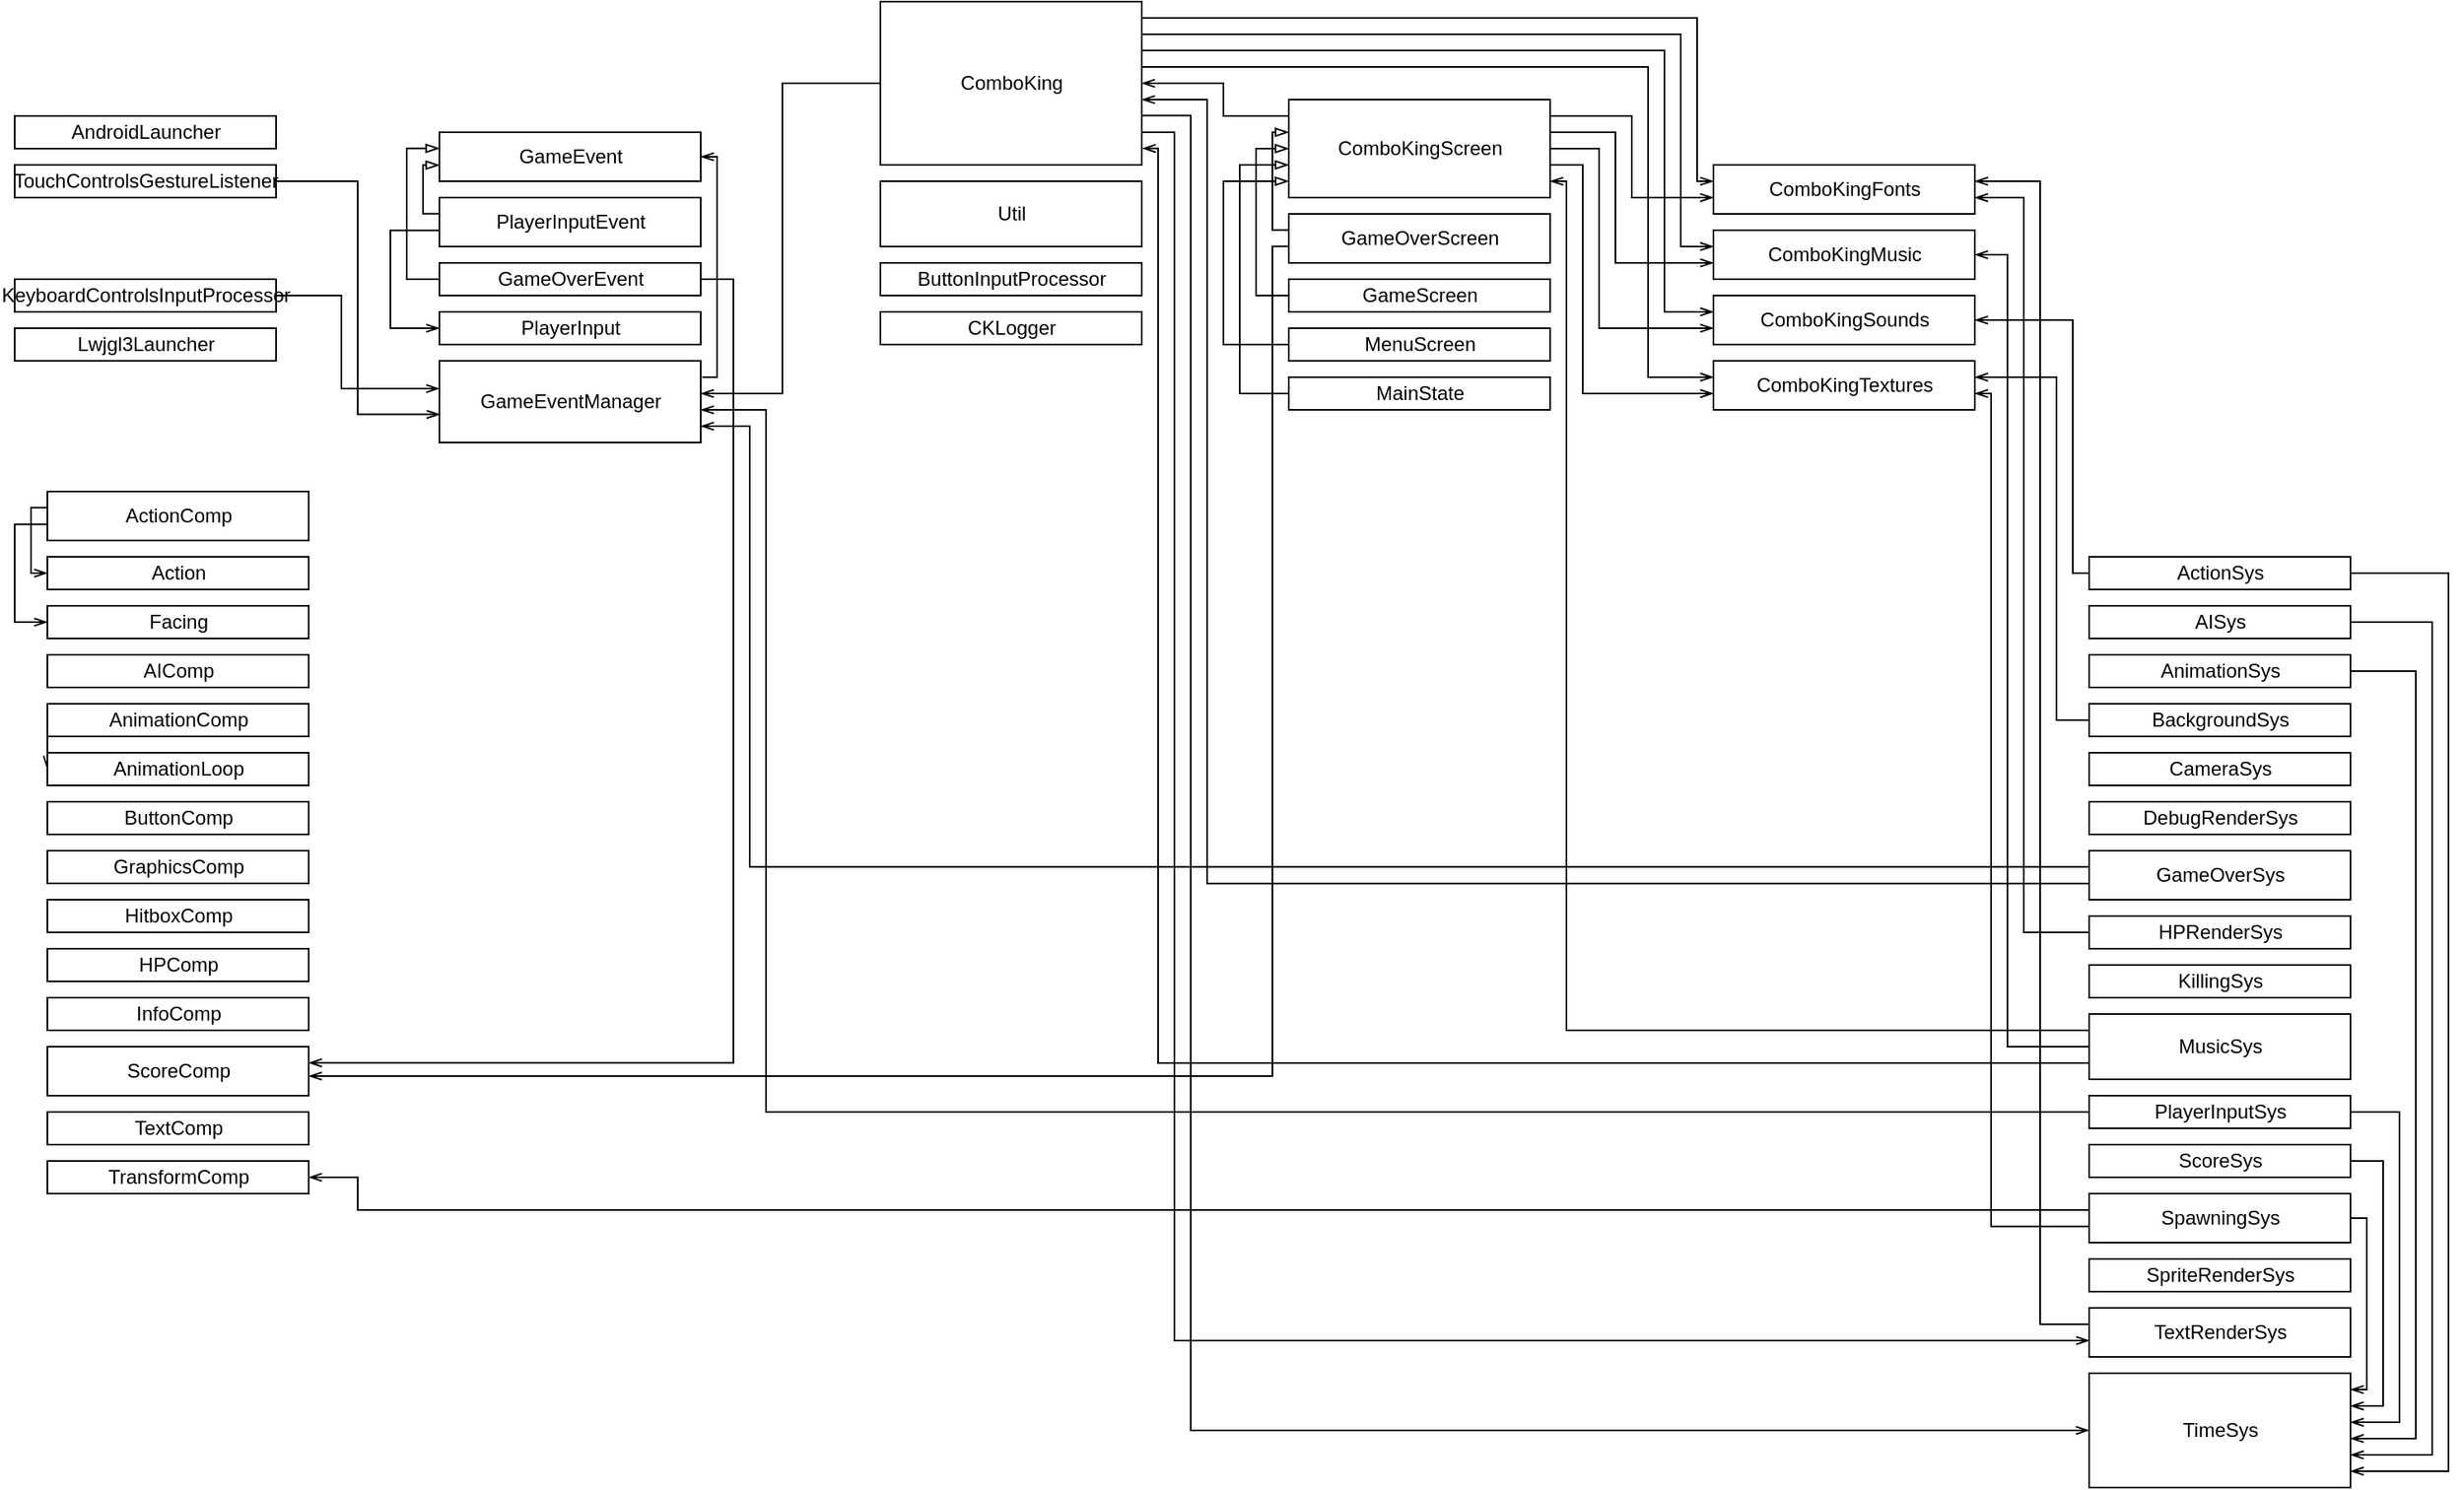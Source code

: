 <mxfile version="16.5.6" type="device"><diagram id="4QKL3XwQHAjtz4n52lBw" name="Page-1"><mxGraphModel dx="2804" dy="2654" grid="1" gridSize="10" guides="1" tooltips="1" connect="1" arrows="0" fold="1" page="1" pageScale="1" pageWidth="827" pageHeight="1169" background="none" math="0" shadow="0"><root><mxCell id="0"/><mxCell id="1" parent="0"/><mxCell id="tFq4GPJW7PHfTbn7tie7-99" style="edgeStyle=orthogonalEdgeStyle;rounded=0;orthogonalLoop=1;jettySize=auto;html=1;exitX=1;exitY=0.5;exitDx=0;exitDy=0;entryX=0.002;entryY=0.656;entryDx=0;entryDy=0;startArrow=none;startFill=0;endArrow=openThin;endFill=0;startSize=6;endSize=6;entryPerimeter=0;" parent="1" source="tFq4GPJW7PHfTbn7tie7-17" target="tFq4GPJW7PHfTbn7tie7-52" edge="1"><mxGeometry relative="1" as="geometry"/></mxCell><mxCell id="tFq4GPJW7PHfTbn7tie7-17" value="TouchControlsGestureListener" style="html=1;" parent="1" vertex="1"><mxGeometry x="130" y="90" width="160" height="20" as="geometry"/></mxCell><mxCell id="tFq4GPJW7PHfTbn7tie7-19" value="AndroidLauncher" style="html=1;" parent="1" vertex="1"><mxGeometry x="130" y="60" width="160" height="20" as="geometry"/></mxCell><mxCell id="tFq4GPJW7PHfTbn7tie7-36" value="ComboKingFonts" style="html=1;points=[[0, 0.333], [0, 0.667], [1, 0.333], [1, 0.667]];" parent="1" vertex="1"><mxGeometry x="1170" y="90" width="160" height="30" as="geometry"/></mxCell><mxCell id="tFq4GPJW7PHfTbn7tie7-37" value="ComboKingMusic" style="html=1;points=[[0, 0.333], [0, 0.667], [1, 0.333], [1, 0.667]];" parent="1" vertex="1"><mxGeometry x="1170" y="130" width="160" height="30" as="geometry"/></mxCell><mxCell id="tFq4GPJW7PHfTbn7tie7-38" value="ComboKingSounds" style="html=1;points=[[0, 0.333], [0, 0.667], [1, 0.333], [1, 0.667]];" parent="1" vertex="1"><mxGeometry x="1170" y="170" width="160" height="30" as="geometry"/></mxCell><mxCell id="tFq4GPJW7PHfTbn7tie7-39" value="ComboKingTextures" style="html=1;points=[[0, 0.333], [0, 0.667], [1, 0.333], [1, 0.667]];" parent="1" vertex="1"><mxGeometry x="1170" y="210" width="160" height="30" as="geometry"/></mxCell><mxCell id="tFq4GPJW7PHfTbn7tie7-1" style="edgeStyle=orthogonalEdgeStyle;rounded=0;orthogonalLoop=1;jettySize=auto;html=1;exitX=0;exitY=0.33;exitDx=0;exitDy=0;entryX=0;entryY=0.5;entryDx=0;entryDy=0;startArrow=none;startFill=0;endArrow=openThin;endFill=0;startSize=6;endSize=6;" parent="1" source="tFq4GPJW7PHfTbn7tie7-40" target="tFq4GPJW7PHfTbn7tie7-89" edge="1"><mxGeometry relative="1" as="geometry"><Array as="points"><mxPoint x="140.0" y="300"/><mxPoint x="140.0" y="340"/></Array></mxGeometry></mxCell><mxCell id="tFq4GPJW7PHfTbn7tie7-2" style="edgeStyle=orthogonalEdgeStyle;rounded=0;orthogonalLoop=1;jettySize=auto;html=1;exitX=0;exitY=0.67;exitDx=0;exitDy=0;entryX=0;entryY=0.5;entryDx=0;entryDy=0;startArrow=none;startFill=0;endArrow=openThin;endFill=0;startSize=6;endSize=6;" parent="1" source="tFq4GPJW7PHfTbn7tie7-40" target="tFq4GPJW7PHfTbn7tie7-90" edge="1"><mxGeometry relative="1" as="geometry"/></mxCell><mxCell id="tFq4GPJW7PHfTbn7tie7-40" value="ActionComp" style="html=1;points=[[0,0.5],[0,0.33],[0,0.67],[0,0.25],[0,0.75]];snapToPoint=1;" parent="1" vertex="1"><mxGeometry x="150.0" y="290" width="160" height="30" as="geometry"/></mxCell><mxCell id="tFq4GPJW7PHfTbn7tie7-41" value="AIComp" style="html=1;" parent="1" vertex="1"><mxGeometry x="150.0" y="390" width="160" height="20" as="geometry"/></mxCell><mxCell id="tFq4GPJW7PHfTbn7tie7-3" style="edgeStyle=orthogonalEdgeStyle;rounded=0;orthogonalLoop=1;jettySize=auto;html=1;exitX=0;exitY=0.5;exitDx=0;exitDy=0;entryX=0;entryY=0.5;entryDx=0;entryDy=0;startArrow=none;startFill=0;endArrow=openThin;endFill=0;startSize=6;endSize=6;" parent="1" source="tFq4GPJW7PHfTbn7tie7-42" target="tFq4GPJW7PHfTbn7tie7-94" edge="1"><mxGeometry relative="1" as="geometry"/></mxCell><mxCell id="tFq4GPJW7PHfTbn7tie7-42" value="AnimationComp" style="html=1;" parent="1" vertex="1"><mxGeometry x="150.0" y="420" width="160" height="20" as="geometry"/></mxCell><mxCell id="tFq4GPJW7PHfTbn7tie7-43" value="ButtonComp" style="html=1;" parent="1" vertex="1"><mxGeometry x="150.0" y="480" width="160" height="20" as="geometry"/></mxCell><mxCell id="tFq4GPJW7PHfTbn7tie7-44" value="GraphicsComp" style="html=1;" parent="1" vertex="1"><mxGeometry x="150.0" y="510" width="160" height="20" as="geometry"/></mxCell><mxCell id="tFq4GPJW7PHfTbn7tie7-45" value="HitboxComp" style="html=1;" parent="1" vertex="1"><mxGeometry x="150.0" y="540" width="160" height="20" as="geometry"/></mxCell><mxCell id="tFq4GPJW7PHfTbn7tie7-46" value="HPComp" style="html=1;" parent="1" vertex="1"><mxGeometry x="150.0" y="570" width="160" height="20" as="geometry"/></mxCell><mxCell id="tFq4GPJW7PHfTbn7tie7-47" value="InfoComp" style="html=1;" parent="1" vertex="1"><mxGeometry x="150.0" y="600" width="160" height="20" as="geometry"/></mxCell><mxCell id="tFq4GPJW7PHfTbn7tie7-48" value="ScoreComp" style="html=1;points=[[0,0.5],[0,0.33],[0,0.67],[0,0.25],[0,0.75],[0,0.2],[0,0.4],[0,0.6],[0,0.8],[1,0.5],[1,0.33],[1,0.67],[1,0.25],[1,0.75],[1,0.2],[1,0.4],[1,0.6],[1,0.8]];snapToPoint=1;" parent="1" vertex="1"><mxGeometry x="150.0" y="630" width="160" height="30" as="geometry"/></mxCell><mxCell id="tFq4GPJW7PHfTbn7tie7-49" value="TextComp" style="html=1;" parent="1" vertex="1"><mxGeometry x="150.0" y="670" width="160" height="20" as="geometry"/></mxCell><mxCell id="tFq4GPJW7PHfTbn7tie7-50" value="TransformComp" style="html=1;" parent="1" vertex="1"><mxGeometry x="150.0" y="700" width="160" height="20" as="geometry"/></mxCell><mxCell id="tFq4GPJW7PHfTbn7tie7-10" style="edgeStyle=orthogonalEdgeStyle;rounded=0;orthogonalLoop=1;jettySize=auto;html=1;exitX=0;exitY=0.167;exitDx=0;exitDy=0;entryX=1;entryY=0.5;entryDx=0;entryDy=0;startArrow=none;startFill=0;endArrow=openThin;endFill=0;startSize=6;endSize=6;" parent="1" source="tFq4GPJW7PHfTbn7tie7-54" target="tFq4GPJW7PHfTbn7tie7-84" edge="1"><mxGeometry relative="1" as="geometry"><Array as="points"><mxPoint x="870" y="60"/><mxPoint x="870" y="40"/></Array></mxGeometry></mxCell><mxCell id="tFq4GPJW7PHfTbn7tie7-11" style="edgeStyle=orthogonalEdgeStyle;rounded=0;orthogonalLoop=1;jettySize=auto;html=1;exitX=1;exitY=0.167;exitDx=0;exitDy=0;entryX=0;entryY=0.667;entryDx=0;entryDy=0;startArrow=none;startFill=0;endArrow=openThin;endFill=0;startSize=6;endSize=6;" parent="1" source="tFq4GPJW7PHfTbn7tie7-54" target="tFq4GPJW7PHfTbn7tie7-36" edge="1"><mxGeometry relative="1" as="geometry"/></mxCell><mxCell id="tFq4GPJW7PHfTbn7tie7-12" style="edgeStyle=orthogonalEdgeStyle;rounded=0;orthogonalLoop=1;jettySize=auto;html=1;exitX=1;exitY=0.333;exitDx=0;exitDy=0;startArrow=none;startFill=0;endArrow=openThin;endFill=0;startSize=6;endSize=6;" parent="1" source="tFq4GPJW7PHfTbn7tie7-54" edge="1"><mxGeometry relative="1" as="geometry"><mxPoint x="1170" y="150" as="targetPoint"/><Array as="points"><mxPoint x="1110" y="70"/><mxPoint x="1110" y="150"/></Array></mxGeometry></mxCell><mxCell id="tFq4GPJW7PHfTbn7tie7-13" style="edgeStyle=orthogonalEdgeStyle;rounded=0;orthogonalLoop=1;jettySize=auto;html=1;exitX=1;exitY=0.5;exitDx=0;exitDy=0;startArrow=none;startFill=0;endArrow=openThin;endFill=0;startSize=6;endSize=6;" parent="1" source="tFq4GPJW7PHfTbn7tie7-54" edge="1"><mxGeometry relative="1" as="geometry"><mxPoint x="1170" y="190" as="targetPoint"/><Array as="points"><mxPoint x="1100" y="80"/><mxPoint x="1100" y="190"/></Array></mxGeometry></mxCell><mxCell id="tFq4GPJW7PHfTbn7tie7-14" style="edgeStyle=orthogonalEdgeStyle;rounded=0;orthogonalLoop=1;jettySize=auto;html=1;exitX=1;exitY=0.667;exitDx=0;exitDy=0;entryX=0;entryY=0.667;entryDx=0;entryDy=0;startArrow=none;startFill=0;endArrow=openThin;endFill=0;startSize=6;endSize=6;" parent="1" source="tFq4GPJW7PHfTbn7tie7-54" target="tFq4GPJW7PHfTbn7tie7-39" edge="1"><mxGeometry relative="1" as="geometry"><Array as="points"><mxPoint x="1090" y="90"/><mxPoint x="1090" y="230"/></Array></mxGeometry></mxCell><mxCell id="tFq4GPJW7PHfTbn7tie7-54" value="ComboKingScreen" style="html=1;points=[[0, 0.167], [0, 0.333], [0, 0.5], [0, 0.667], [0, 0.833], [1, 0.167], [1, 0.333], [1, 0.5], [1, 0.667], [1, 0.833]];" parent="1" vertex="1"><mxGeometry x="910" y="50" width="160" height="60" as="geometry"/></mxCell><mxCell id="tFq4GPJW7PHfTbn7tie7-15" style="edgeStyle=orthogonalEdgeStyle;rounded=0;orthogonalLoop=1;jettySize=auto;html=1;exitX=-0.001;exitY=0.662;exitDx=0;exitDy=0;startArrow=none;startFill=0;endArrow=openThin;endFill=0;startSize=6;endSize=6;entryX=1;entryY=0.6;entryDx=0;entryDy=0;exitPerimeter=0;" parent="1" source="tFq4GPJW7PHfTbn7tie7-55" target="tFq4GPJW7PHfTbn7tie7-48" edge="1"><mxGeometry relative="1" as="geometry"><Array as="points"><mxPoint x="900" y="140"/><mxPoint x="900" y="648"/></Array><mxPoint x="230" y="850" as="targetPoint"/></mxGeometry></mxCell><mxCell id="tFq4GPJW7PHfTbn7tie7-95" style="edgeStyle=orthogonalEdgeStyle;rounded=0;orthogonalLoop=1;jettySize=auto;html=1;exitX=0;exitY=0.329;exitDx=0;exitDy=0;entryX=0;entryY=0.333;entryDx=0;entryDy=0;startArrow=none;startFill=0;endArrow=blockThin;endFill=0;startSize=6;endSize=6;exitPerimeter=0;" parent="1" source="tFq4GPJW7PHfTbn7tie7-55" target="tFq4GPJW7PHfTbn7tie7-54" edge="1"><mxGeometry relative="1" as="geometry"><Array as="points"><mxPoint x="900" y="130"/><mxPoint x="900" y="70"/></Array></mxGeometry></mxCell><mxCell id="tFq4GPJW7PHfTbn7tie7-55" value="GameOverScreen" style="html=1;" parent="1" vertex="1"><mxGeometry x="910" y="120" width="160" height="30" as="geometry"/></mxCell><mxCell id="tFq4GPJW7PHfTbn7tie7-96" style="edgeStyle=orthogonalEdgeStyle;rounded=0;orthogonalLoop=1;jettySize=auto;html=1;exitX=0;exitY=0.25;exitDx=0;exitDy=0;entryX=0;entryY=0.5;entryDx=0;entryDy=0;startArrow=none;startFill=0;endArrow=blockThin;endFill=0;startSize=6;endSize=6;" parent="1" source="tFq4GPJW7PHfTbn7tie7-56" target="tFq4GPJW7PHfTbn7tie7-54" edge="1"><mxGeometry relative="1" as="geometry"><Array as="points"><mxPoint x="910" y="170"/><mxPoint x="890" y="170"/><mxPoint x="890" y="80"/></Array></mxGeometry></mxCell><mxCell id="tFq4GPJW7PHfTbn7tie7-56" value="GameScreen" style="html=1;" parent="1" vertex="1"><mxGeometry x="910" y="160" width="160" height="20" as="geometry"/></mxCell><mxCell id="tFq4GPJW7PHfTbn7tie7-97" style="edgeStyle=orthogonalEdgeStyle;rounded=0;orthogonalLoop=1;jettySize=auto;html=1;exitX=0;exitY=0.25;exitDx=0;exitDy=0;entryX=0;entryY=0.833;entryDx=0;entryDy=0;startArrow=none;startFill=0;endArrow=blockThin;endFill=0;startSize=6;endSize=6;" parent="1" source="tFq4GPJW7PHfTbn7tie7-57" target="tFq4GPJW7PHfTbn7tie7-54" edge="1"><mxGeometry relative="1" as="geometry"><Array as="points"><mxPoint x="910" y="200"/><mxPoint x="870" y="200"/><mxPoint x="870" y="100"/></Array></mxGeometry></mxCell><mxCell id="tFq4GPJW7PHfTbn7tie7-57" value="MenuScreen" style="html=1;" parent="1" vertex="1"><mxGeometry x="910" y="190" width="160" height="20" as="geometry"/></mxCell><mxCell id="tFq4GPJW7PHfTbn7tie7-18" style="edgeStyle=orthogonalEdgeStyle;rounded=0;orthogonalLoop=1;jettySize=auto;html=1;exitX=0;exitY=0.5;exitDx=0;exitDy=0;entryX=1;entryY=0.5;entryDx=0;entryDy=0;startArrow=none;startFill=0;endArrow=openThin;endFill=0;startSize=6;endSize=6;" parent="1" source="tFq4GPJW7PHfTbn7tie7-58" target="tFq4GPJW7PHfTbn7tie7-38" edge="1"><mxGeometry relative="1" as="geometry"><Array as="points"><mxPoint x="1390" y="340"/><mxPoint x="1390" y="185"/></Array></mxGeometry></mxCell><mxCell id="tFq4GPJW7PHfTbn7tie7-20" style="edgeStyle=orthogonalEdgeStyle;rounded=0;orthogonalLoop=1;jettySize=auto;html=1;exitX=1;exitY=0.5;exitDx=0;exitDy=0;entryX=1;entryY=0.857;entryDx=0;entryDy=0;startArrow=none;startFill=0;endArrow=openThin;endFill=0;startSize=6;endSize=6;" parent="1" source="tFq4GPJW7PHfTbn7tie7-58" target="tFq4GPJW7PHfTbn7tie7-76" edge="1"><mxGeometry relative="1" as="geometry"><Array as="points"><mxPoint x="1620" y="340"/><mxPoint x="1620" y="890"/></Array></mxGeometry></mxCell><mxCell id="tFq4GPJW7PHfTbn7tie7-58" value="ActionSys" style="html=1;" parent="1" vertex="1"><mxGeometry x="1400" y="330" width="160" height="20" as="geometry"/></mxCell><mxCell id="tFq4GPJW7PHfTbn7tie7-21" style="edgeStyle=orthogonalEdgeStyle;rounded=0;orthogonalLoop=1;jettySize=auto;html=1;exitX=1;exitY=0.5;exitDx=0;exitDy=0;entryX=1;entryY=0.714;entryDx=0;entryDy=0;startArrow=none;startFill=0;endArrow=openThin;endFill=0;startSize=6;endSize=6;" parent="1" source="tFq4GPJW7PHfTbn7tie7-59" target="tFq4GPJW7PHfTbn7tie7-76" edge="1"><mxGeometry relative="1" as="geometry"><Array as="points"><mxPoint x="1610" y="370"/><mxPoint x="1610" y="880"/></Array></mxGeometry></mxCell><mxCell id="tFq4GPJW7PHfTbn7tie7-59" value="AISys" style="html=1;" parent="1" vertex="1"><mxGeometry x="1400" y="360" width="160" height="20" as="geometry"/></mxCell><mxCell id="tFq4GPJW7PHfTbn7tie7-22" style="edgeStyle=orthogonalEdgeStyle;rounded=0;orthogonalLoop=1;jettySize=auto;html=1;exitX=1;exitY=0.5;exitDx=0;exitDy=0;startArrow=none;startFill=0;endArrow=openThin;endFill=0;startSize=6;endSize=6;entryX=1;entryY=0.571;entryDx=0;entryDy=0;" parent="1" source="tFq4GPJW7PHfTbn7tie7-60" target="tFq4GPJW7PHfTbn7tie7-76" edge="1"><mxGeometry relative="1" as="geometry"><mxPoint x="1580" y="920" as="targetPoint"/><Array as="points"><mxPoint x="1600" y="400"/><mxPoint x="1600" y="870"/></Array></mxGeometry></mxCell><mxCell id="tFq4GPJW7PHfTbn7tie7-60" value="AnimationSys" style="html=1;" parent="1" vertex="1"><mxGeometry x="1400" y="390" width="160" height="20" as="geometry"/></mxCell><mxCell id="tFq4GPJW7PHfTbn7tie7-23" style="edgeStyle=orthogonalEdgeStyle;rounded=0;orthogonalLoop=1;jettySize=auto;html=1;exitX=0;exitY=0.5;exitDx=0;exitDy=0;entryX=1;entryY=0.333;entryDx=0;entryDy=0;startArrow=none;startFill=0;endArrow=openThin;endFill=0;startSize=6;endSize=6;" parent="1" source="tFq4GPJW7PHfTbn7tie7-61" target="tFq4GPJW7PHfTbn7tie7-39" edge="1"><mxGeometry relative="1" as="geometry"><Array as="points"><mxPoint x="1380" y="430"/><mxPoint x="1380" y="220"/></Array></mxGeometry></mxCell><mxCell id="tFq4GPJW7PHfTbn7tie7-61" value="BackgroundSys" style="html=1;" parent="1" vertex="1"><mxGeometry x="1400" y="420" width="160" height="20" as="geometry"/></mxCell><mxCell id="tFq4GPJW7PHfTbn7tie7-62" value="CameraSys" style="html=1;" parent="1" vertex="1"><mxGeometry x="1400" y="450" width="160" height="20" as="geometry"/></mxCell><mxCell id="tFq4GPJW7PHfTbn7tie7-63" value="DebugRenderSys" style="html=1;" parent="1" vertex="1"><mxGeometry x="1400" y="480" width="160" height="20" as="geometry"/></mxCell><mxCell id="tFq4GPJW7PHfTbn7tie7-24" style="edgeStyle=orthogonalEdgeStyle;rounded=0;orthogonalLoop=1;jettySize=auto;html=1;entryX=1;entryY=0.6;entryDx=0;entryDy=0;startArrow=none;startFill=0;endArrow=openThin;endFill=0;startSize=6;endSize=6;exitX=0;exitY=0.67;exitDx=0;exitDy=0;" parent="1" target="tFq4GPJW7PHfTbn7tie7-84" edge="1" source="tFq4GPJW7PHfTbn7tie7-64"><mxGeometry relative="1" as="geometry"><mxPoint x="1390" y="640" as="sourcePoint"/><Array as="points"><mxPoint x="860" y="530"/><mxPoint x="860" y="50"/></Array></mxGeometry></mxCell><mxCell id="tFq4GPJW7PHfTbn7tie7-25" style="edgeStyle=orthogonalEdgeStyle;rounded=0;orthogonalLoop=1;jettySize=auto;html=1;exitX=0;exitY=0.33;exitDx=0;exitDy=0;entryX=1;entryY=0.8;entryDx=0;entryDy=0;startArrow=none;startFill=0;endArrow=openThin;endFill=0;startSize=6;endSize=6;" parent="1" source="tFq4GPJW7PHfTbn7tie7-64" target="tFq4GPJW7PHfTbn7tie7-52" edge="1"><mxGeometry relative="1" as="geometry"><Array as="points"><mxPoint x="580" y="520"/><mxPoint x="580" y="250"/></Array></mxGeometry></mxCell><mxCell id="tFq4GPJW7PHfTbn7tie7-64" value="GameOverSys" style="html=1;points=[[0,0.5],[0,0.33],[0,0.67],[0,0.25],[0,0.75],[0,0.2],[0,0.4],[0,0.6],[0,0.8],[1,0.5],[1,0.33],[1,0.67],[1,0.25],[1,0.75],[1,0.2],[1,0.4],[1,0.6],[1,0.8]];snapToPoint=1;" parent="1" vertex="1"><mxGeometry x="1400" y="510" width="160" height="30" as="geometry"/></mxCell><mxCell id="tFq4GPJW7PHfTbn7tie7-26" style="edgeStyle=orthogonalEdgeStyle;rounded=0;orthogonalLoop=1;jettySize=auto;html=1;exitX=0;exitY=0.5;exitDx=0;exitDy=0;entryX=1;entryY=0.667;entryDx=0;entryDy=0;startArrow=none;startFill=0;endArrow=openThin;endFill=0;startSize=6;endSize=6;" parent="1" source="tFq4GPJW7PHfTbn7tie7-65" target="tFq4GPJW7PHfTbn7tie7-36" edge="1"><mxGeometry relative="1" as="geometry"><Array as="points"><mxPoint x="1360" y="560"/><mxPoint x="1360" y="110"/></Array></mxGeometry></mxCell><mxCell id="tFq4GPJW7PHfTbn7tie7-65" value="HPRenderSys" style="html=1;" parent="1" vertex="1"><mxGeometry x="1400" y="550" width="160" height="20" as="geometry"/></mxCell><mxCell id="tFq4GPJW7PHfTbn7tie7-66" value="KillingSys" style="html=1;" parent="1" vertex="1"><mxGeometry x="1400" y="580" width="160" height="20" as="geometry"/></mxCell><mxCell id="tFq4GPJW7PHfTbn7tie7-27" style="edgeStyle=orthogonalEdgeStyle;rounded=0;orthogonalLoop=1;jettySize=auto;html=1;exitX=0;exitY=0.5;exitDx=0;exitDy=0;entryX=1;entryY=0.5;entryDx=0;entryDy=0;startArrow=none;startFill=0;endArrow=openThin;endFill=0;startSize=6;endSize=6;" parent="1" source="tFq4GPJW7PHfTbn7tie7-67" target="tFq4GPJW7PHfTbn7tie7-37" edge="1"><mxGeometry relative="1" as="geometry"><Array as="points"><mxPoint x="1350" y="630"/><mxPoint x="1350" y="145"/></Array></mxGeometry></mxCell><mxCell id="tFq4GPJW7PHfTbn7tie7-28" style="edgeStyle=orthogonalEdgeStyle;rounded=0;orthogonalLoop=1;jettySize=auto;html=1;exitX=0;exitY=0.75;exitDx=0;exitDy=0;entryX=1.003;entryY=0.899;entryDx=0;entryDy=0;startArrow=none;startFill=0;endArrow=openThin;endFill=0;startSize=6;endSize=6;entryPerimeter=0;" parent="1" source="tFq4GPJW7PHfTbn7tie7-67" target="tFq4GPJW7PHfTbn7tie7-84" edge="1"><mxGeometry relative="1" as="geometry"><Array as="points"><mxPoint x="830" y="640"/><mxPoint x="830" y="80"/></Array></mxGeometry></mxCell><mxCell id="tFq4GPJW7PHfTbn7tie7-29" style="edgeStyle=orthogonalEdgeStyle;rounded=0;orthogonalLoop=1;jettySize=auto;html=1;exitX=0;exitY=0.25;exitDx=0;exitDy=0;entryX=1;entryY=0.833;entryDx=0;entryDy=0;startArrow=none;startFill=0;endArrow=openThin;endFill=0;startSize=6;endSize=6;" parent="1" source="tFq4GPJW7PHfTbn7tie7-67" target="tFq4GPJW7PHfTbn7tie7-54" edge="1"><mxGeometry relative="1" as="geometry"><Array as="points"><mxPoint x="1080" y="620"/><mxPoint x="1080" y="100"/></Array></mxGeometry></mxCell><mxCell id="tFq4GPJW7PHfTbn7tie7-67" value="MusicSys" style="html=1;" parent="1" vertex="1"><mxGeometry x="1400" y="610" width="160" height="40" as="geometry"/></mxCell><mxCell id="tFq4GPJW7PHfTbn7tie7-30" style="edgeStyle=orthogonalEdgeStyle;rounded=0;orthogonalLoop=1;jettySize=auto;html=1;exitX=0;exitY=0.5;exitDx=0;exitDy=0;entryX=1;entryY=0.6;entryDx=0;entryDy=0;startArrow=none;startFill=0;endArrow=openThin;endFill=0;startSize=6;endSize=6;" parent="1" source="tFq4GPJW7PHfTbn7tie7-68" target="tFq4GPJW7PHfTbn7tie7-52" edge="1"><mxGeometry relative="1" as="geometry"><Array as="points"><mxPoint x="590" y="670"/><mxPoint x="590" y="240"/></Array></mxGeometry></mxCell><mxCell id="tFq4GPJW7PHfTbn7tie7-31" style="edgeStyle=orthogonalEdgeStyle;rounded=0;orthogonalLoop=1;jettySize=auto;html=1;exitX=1;exitY=0.5;exitDx=0;exitDy=0;entryX=1;entryY=0.429;entryDx=0;entryDy=0;startArrow=none;startFill=0;endArrow=openThin;endFill=0;startSize=6;endSize=6;" parent="1" source="tFq4GPJW7PHfTbn7tie7-68" target="tFq4GPJW7PHfTbn7tie7-76" edge="1"><mxGeometry relative="1" as="geometry"><Array as="points"><mxPoint x="1590" y="670"/><mxPoint x="1590" y="860"/></Array></mxGeometry></mxCell><mxCell id="tFq4GPJW7PHfTbn7tie7-68" value="PlayerInputSys" style="html=1;" parent="1" vertex="1"><mxGeometry x="1400" y="660" width="160" height="20" as="geometry"/></mxCell><mxCell id="tFq4GPJW7PHfTbn7tie7-32" style="edgeStyle=orthogonalEdgeStyle;rounded=0;orthogonalLoop=1;jettySize=auto;html=1;exitX=1;exitY=0.5;exitDx=0;exitDy=0;startArrow=none;startFill=0;endArrow=openThin;endFill=0;startSize=6;endSize=6;entryX=1;entryY=0.286;entryDx=0;entryDy=0;" parent="1" source="tFq4GPJW7PHfTbn7tie7-72" edge="1" target="tFq4GPJW7PHfTbn7tie7-76"><mxGeometry relative="1" as="geometry"><mxPoint x="1560" y="1090" as="targetPoint"/><Array as="points"><mxPoint x="1580" y="700"/><mxPoint x="1580" y="850"/></Array></mxGeometry></mxCell><mxCell id="tFq4GPJW7PHfTbn7tie7-72" value="ScoreSys" style="html=1;" parent="1" vertex="1"><mxGeometry x="1400" y="690" width="160" height="20" as="geometry"/></mxCell><mxCell id="tFq4GPJW7PHfTbn7tie7-33" style="edgeStyle=orthogonalEdgeStyle;rounded=0;orthogonalLoop=1;jettySize=auto;html=1;exitX=0.001;exitY=0.67;exitDx=0;exitDy=0;startArrow=none;startFill=0;endArrow=openThin;endFill=0;startSize=6;endSize=6;entryX=1;entryY=0.667;entryDx=0;entryDy=0;exitPerimeter=0;" parent="1" source="tFq4GPJW7PHfTbn7tie7-73" edge="1" target="tFq4GPJW7PHfTbn7tie7-39"><mxGeometry relative="1" as="geometry"><mxPoint x="1330" y="250" as="targetPoint"/><Array as="points"><mxPoint x="1340" y="740"/><mxPoint x="1340" y="230"/></Array></mxGeometry></mxCell><mxCell id="tFq4GPJW7PHfTbn7tie7-34" style="edgeStyle=orthogonalEdgeStyle;rounded=0;orthogonalLoop=1;jettySize=auto;html=1;exitX=1;exitY=0.5;exitDx=0;exitDy=0;entryX=1;entryY=0.143;entryDx=0;entryDy=0;startArrow=none;startFill=0;endArrow=openThin;endFill=0;startSize=6;endSize=6;" parent="1" source="tFq4GPJW7PHfTbn7tie7-73" target="tFq4GPJW7PHfTbn7tie7-76" edge="1"><mxGeometry relative="1" as="geometry"><Array as="points"><mxPoint x="1570" y="735"/><mxPoint x="1570" y="840"/></Array></mxGeometry></mxCell><mxCell id="tFq4GPJW7PHfTbn7tie7-35" style="edgeStyle=orthogonalEdgeStyle;rounded=0;orthogonalLoop=1;jettySize=auto;html=1;exitX=0;exitY=0.332;exitDx=0;exitDy=0;entryX=1;entryY=0.5;entryDx=0;entryDy=0;startArrow=none;startFill=0;endArrow=openThin;endFill=0;startSize=6;endSize=6;exitPerimeter=0;" parent="1" source="tFq4GPJW7PHfTbn7tie7-73" target="tFq4GPJW7PHfTbn7tie7-50" edge="1"><mxGeometry relative="1" as="geometry"><Array as="points"><mxPoint x="340" y="730"/><mxPoint x="340" y="710"/></Array></mxGeometry></mxCell><mxCell id="tFq4GPJW7PHfTbn7tie7-73" value="SpawningSys" style="html=1;" parent="1" vertex="1"><mxGeometry x="1400" y="720" width="160" height="30" as="geometry"/></mxCell><mxCell id="tFq4GPJW7PHfTbn7tie7-74" value="SpriteRenderSys" style="html=1;" parent="1" vertex="1"><mxGeometry x="1400" y="760" width="160" height="20" as="geometry"/></mxCell><mxCell id="tFq4GPJW7PHfTbn7tie7-51" style="edgeStyle=orthogonalEdgeStyle;rounded=0;orthogonalLoop=1;jettySize=auto;html=1;entryX=1;entryY=0.333;entryDx=0;entryDy=0;startArrow=none;startFill=0;endArrow=openThin;endFill=0;startSize=6;endSize=6;" parent="1" target="tFq4GPJW7PHfTbn7tie7-36" edge="1"><mxGeometry relative="1" as="geometry"><mxPoint x="1400" y="800" as="sourcePoint"/><Array as="points"><mxPoint x="1370" y="800"/><mxPoint x="1370" y="100"/></Array></mxGeometry></mxCell><mxCell id="tFq4GPJW7PHfTbn7tie7-75" value="TextRenderSys" style="html=1;" parent="1" vertex="1"><mxGeometry x="1400" y="790" width="160" height="30" as="geometry"/></mxCell><mxCell id="tFq4GPJW7PHfTbn7tie7-76" value="TimeSys" style="html=1;points=[[0, 0.5], [1, 0.143], [1, 0.286], [1, 0.429], [1, 0.571], [1, 0.714], [1, 0.857]];" parent="1" vertex="1"><mxGeometry x="1400" y="830" width="160" height="70" as="geometry"/></mxCell><mxCell id="tFq4GPJW7PHfTbn7tie7-81" value="Util" style="html=1;" parent="1" vertex="1"><mxGeometry x="660" y="100" width="160" height="40" as="geometry"/></mxCell><mxCell id="tFq4GPJW7PHfTbn7tie7-82" value="ButtonInputProcessor" style="html=1;" parent="1" vertex="1"><mxGeometry x="660" y="150" width="160" height="20" as="geometry"/></mxCell><mxCell id="tFq4GPJW7PHfTbn7tie7-83" value="CKLogger" style="html=1;" parent="1" vertex="1"><mxGeometry x="660" y="180" width="160" height="20" as="geometry"/></mxCell><mxCell id="tFq4GPJW7PHfTbn7tie7-69" style="edgeStyle=orthogonalEdgeStyle;rounded=0;orthogonalLoop=1;jettySize=auto;html=1;exitX=0;exitY=0.5;exitDx=0;exitDy=0;startArrow=none;startFill=0;endArrow=openThin;endFill=0;startSize=6;endSize=6;entryX=1;entryY=0.4;entryDx=0;entryDy=0;entryPerimeter=0;" parent="1" source="tFq4GPJW7PHfTbn7tie7-84" target="tFq4GPJW7PHfTbn7tie7-52" edge="1"><mxGeometry relative="1" as="geometry"><Array as="points"><mxPoint x="600" y="40"/><mxPoint x="600" y="230"/></Array></mxGeometry></mxCell><mxCell id="tFq4GPJW7PHfTbn7tie7-70" style="edgeStyle=orthogonalEdgeStyle;rounded=0;orthogonalLoop=1;jettySize=auto;html=1;exitX=1;exitY=0.1;exitDx=0;exitDy=0;startArrow=none;startFill=0;endArrow=openThin;endFill=0;startSize=6;endSize=6;exitPerimeter=0;" parent="1" source="tFq4GPJW7PHfTbn7tie7-84" edge="1"><mxGeometry relative="1" as="geometry"><mxPoint x="1170" y="100" as="targetPoint"/><Array as="points"><mxPoint x="1160"/><mxPoint x="1160" y="100"/></Array></mxGeometry></mxCell><mxCell id="tFq4GPJW7PHfTbn7tie7-71" style="edgeStyle=orthogonalEdgeStyle;rounded=0;orthogonalLoop=1;jettySize=auto;html=1;exitX=1;exitY=0.2;exitDx=0;exitDy=0;entryX=0;entryY=0.333;entryDx=0;entryDy=0;startArrow=none;startFill=0;endArrow=openThin;endFill=0;startSize=6;endSize=6;" parent="1" source="tFq4GPJW7PHfTbn7tie7-84" target="tFq4GPJW7PHfTbn7tie7-37" edge="1"><mxGeometry relative="1" as="geometry"><Array as="points"><mxPoint x="1150" y="10"/><mxPoint x="1150" y="140"/></Array></mxGeometry></mxCell><mxCell id="tFq4GPJW7PHfTbn7tie7-77" style="edgeStyle=orthogonalEdgeStyle;rounded=0;orthogonalLoop=1;jettySize=auto;html=1;exitX=1.001;exitY=0.299;exitDx=0;exitDy=0;entryX=0;entryY=0.333;entryDx=0;entryDy=0;startArrow=none;startFill=0;endArrow=openThin;endFill=0;startSize=6;endSize=6;exitPerimeter=0;" parent="1" source="tFq4GPJW7PHfTbn7tie7-84" target="tFq4GPJW7PHfTbn7tie7-38" edge="1"><mxGeometry relative="1" as="geometry"><Array as="points"><mxPoint x="1140" y="20"/><mxPoint x="1140" y="180"/></Array></mxGeometry></mxCell><mxCell id="tFq4GPJW7PHfTbn7tie7-79" style="edgeStyle=orthogonalEdgeStyle;rounded=0;orthogonalLoop=1;jettySize=auto;html=1;exitX=1;exitY=0.4;exitDx=0;exitDy=0;startArrow=none;startFill=0;endArrow=openThin;endFill=0;startSize=6;endSize=6;entryX=0;entryY=0.333;entryDx=0;entryDy=0;" parent="1" source="tFq4GPJW7PHfTbn7tie7-84" target="tFq4GPJW7PHfTbn7tie7-39" edge="1"><mxGeometry relative="1" as="geometry"><Array as="points"><mxPoint x="1130" y="30"/><mxPoint x="1130" y="220"/></Array><mxPoint x="1170" y="230" as="targetPoint"/></mxGeometry></mxCell><mxCell id="tFq4GPJW7PHfTbn7tie7-80" style="edgeStyle=orthogonalEdgeStyle;rounded=0;orthogonalLoop=1;jettySize=auto;html=1;exitX=1;exitY=0.8;exitDx=0;exitDy=0;entryX=0.001;entryY=0.665;entryDx=0;entryDy=0;startArrow=none;startFill=0;endArrow=openThin;endFill=0;startSize=6;endSize=6;entryPerimeter=0;" parent="1" source="tFq4GPJW7PHfTbn7tie7-84" target="tFq4GPJW7PHfTbn7tie7-75" edge="1"><mxGeometry relative="1" as="geometry"><Array as="points"><mxPoint x="840" y="70"/><mxPoint x="840" y="810"/><mxPoint x="1400" y="810"/></Array></mxGeometry></mxCell><mxCell id="tFq4GPJW7PHfTbn7tie7-88" style="edgeStyle=orthogonalEdgeStyle;rounded=0;orthogonalLoop=1;jettySize=auto;html=1;exitX=1.001;exitY=0.697;exitDx=0;exitDy=0;entryX=0;entryY=0.5;entryDx=0;entryDy=0;startArrow=none;startFill=0;endArrow=openThin;endFill=0;startSize=6;endSize=6;exitPerimeter=0;" parent="1" source="tFq4GPJW7PHfTbn7tie7-84" target="tFq4GPJW7PHfTbn7tie7-76" edge="1"><mxGeometry relative="1" as="geometry"><Array as="points"><mxPoint x="850" y="60"/><mxPoint x="850" y="865"/></Array></mxGeometry></mxCell><mxCell id="tFq4GPJW7PHfTbn7tie7-84" value="ComboKing" style="html=1;points=[[0,0.5],[0,0.33],[0,0.67],[0,0.25],[0,0.75],[0,0.2],[0,0.4],[0,0.6],[0,0.8],[1,0.5],[1,0.33],[1,0.67],[1,0.25],[1,0.75],[1,0.2],[1,0.4],[1,0.6],[1,0.8]];snapToPoint=1;" parent="1" vertex="1"><mxGeometry x="660" y="-10" width="160" height="100" as="geometry"/></mxCell><mxCell id="tFq4GPJW7PHfTbn7tie7-85" value="Lwjgl3Launcher" style="html=1;" parent="1" vertex="1"><mxGeometry x="130" y="190" width="160" height="20" as="geometry"/></mxCell><mxCell id="tFq4GPJW7PHfTbn7tie7-91" style="edgeStyle=orthogonalEdgeStyle;rounded=0;orthogonalLoop=1;jettySize=auto;html=1;exitX=1;exitY=0.5;exitDx=0;exitDy=0;entryX=0;entryY=0.33;entryDx=0;entryDy=0;startArrow=none;startFill=0;endArrow=openThin;endFill=0;startSize=6;endSize=6;" parent="1" source="tFq4GPJW7PHfTbn7tie7-86" target="tFq4GPJW7PHfTbn7tie7-52" edge="1"><mxGeometry relative="1" as="geometry"><Array as="points"><mxPoint x="330" y="170"/><mxPoint x="330" y="227"/><mxPoint x="390" y="227"/></Array></mxGeometry></mxCell><mxCell id="tFq4GPJW7PHfTbn7tie7-86" value="KeyboardControlsInputProcessor" style="html=1;" parent="1" vertex="1"><mxGeometry x="130" y="160" width="160" height="20" as="geometry"/></mxCell><mxCell id="tFq4GPJW7PHfTbn7tie7-89" value="Action" style="html=1;" parent="1" vertex="1"><mxGeometry x="150.0" y="330" width="160" height="20" as="geometry"/></mxCell><mxCell id="tFq4GPJW7PHfTbn7tie7-90" value="Facing" style="html=1;" parent="1" vertex="1"><mxGeometry x="150.0" y="360" width="160" height="20" as="geometry"/></mxCell><mxCell id="tFq4GPJW7PHfTbn7tie7-94" value="AnimationLoop" style="html=1;" parent="1" vertex="1"><mxGeometry x="150.0" y="450" width="160" height="20" as="geometry"/></mxCell><mxCell id="tFq4GPJW7PHfTbn7tie7-9" style="edgeStyle=orthogonalEdgeStyle;rounded=0;orthogonalLoop=1;jettySize=auto;html=1;exitX=1.006;exitY=0.199;exitDx=0;exitDy=0;entryX=1;entryY=0.5;entryDx=0;entryDy=0;startArrow=none;startFill=0;endArrow=openThin;endFill=0;startSize=6;endSize=6;exitPerimeter=0;" parent="1" source="tFq4GPJW7PHfTbn7tie7-52" target="tFq4GPJW7PHfTbn7tie7-6" edge="1"><mxGeometry relative="1" as="geometry"><Array as="points"><mxPoint x="560" y="220"/><mxPoint x="560" y="85"/></Array></mxGeometry></mxCell><mxCell id="tFq4GPJW7PHfTbn7tie7-52" value="GameEventManager" style="html=1;points=[[0,0.5],[0,0.33],[0,0.67],[0,0.25],[0,0.75],[0,0.2],[0,0.4],[0,0.6],[0,0.8],[1,0.5],[1,0.33],[1,0.67],[1,0.25],[1,0.75],[1,0.2],[1,0.4],[1,0.6],[1,0.8]];snapToPoint=1;" parent="1" vertex="1"><mxGeometry x="390" y="210" width="160" height="50" as="geometry"/></mxCell><mxCell id="tFq4GPJW7PHfTbn7tie7-8" style="edgeStyle=orthogonalEdgeStyle;rounded=0;orthogonalLoop=1;jettySize=auto;html=1;exitX=1;exitY=0.5;exitDx=0;exitDy=0;startArrow=none;startFill=0;endArrow=openThin;endFill=0;startSize=6;endSize=6;entryX=1;entryY=0.33;entryDx=0;entryDy=0;" parent="1" source="tFq4GPJW7PHfTbn7tie7-53" edge="1" target="tFq4GPJW7PHfTbn7tie7-48"><mxGeometry relative="1" as="geometry"><mxPoint x="260" y="850" as="targetPoint"/></mxGeometry></mxCell><mxCell id="tFq4GPJW7PHfTbn7tie7-93" style="edgeStyle=orthogonalEdgeStyle;rounded=0;orthogonalLoop=1;jettySize=auto;html=1;exitX=0;exitY=0.5;exitDx=0;exitDy=0;entryX=0;entryY=0.33;entryDx=0;entryDy=0;startArrow=none;startFill=0;endArrow=blockThin;endFill=0;startSize=6;endSize=6;" parent="1" source="tFq4GPJW7PHfTbn7tie7-53" target="tFq4GPJW7PHfTbn7tie7-6" edge="1"><mxGeometry relative="1" as="geometry"><Array as="points"><mxPoint x="370" y="160"/><mxPoint x="370" y="80"/></Array></mxGeometry></mxCell><mxCell id="tFq4GPJW7PHfTbn7tie7-53" value="GameOverEvent" style="html=1;" parent="1" vertex="1"><mxGeometry x="390" y="150" width="160" height="20" as="geometry"/></mxCell><mxCell id="tFq4GPJW7PHfTbn7tie7-87" value="PlayerInput" style="html=1;" parent="1" vertex="1"><mxGeometry x="390" y="180" width="160" height="20" as="geometry"/></mxCell><mxCell id="tFq4GPJW7PHfTbn7tie7-7" style="edgeStyle=orthogonalEdgeStyle;rounded=0;orthogonalLoop=1;jettySize=auto;html=1;exitX=0;exitY=0.67;exitDx=0;exitDy=0;entryX=0;entryY=0.5;entryDx=0;entryDy=0;startArrow=none;startFill=0;endArrow=openThin;endFill=0;startSize=6;endSize=6;" parent="1" source="tFq4GPJW7PHfTbn7tie7-5" target="tFq4GPJW7PHfTbn7tie7-87" edge="1"><mxGeometry relative="1" as="geometry"><Array as="points"><mxPoint x="360" y="130"/><mxPoint x="360" y="190"/></Array></mxGeometry></mxCell><mxCell id="tFq4GPJW7PHfTbn7tie7-92" style="edgeStyle=orthogonalEdgeStyle;rounded=0;orthogonalLoop=1;jettySize=auto;html=1;exitX=0;exitY=0.33;exitDx=0;exitDy=0;entryX=0;entryY=0.67;entryDx=0;entryDy=0;startArrow=none;startFill=0;endArrow=blockThin;endFill=0;startSize=6;endSize=6;" parent="1" source="tFq4GPJW7PHfTbn7tie7-5" target="tFq4GPJW7PHfTbn7tie7-6" edge="1"><mxGeometry relative="1" as="geometry"><Array as="points"><mxPoint x="380" y="120"/><mxPoint x="380" y="90"/></Array></mxGeometry></mxCell><mxCell id="tFq4GPJW7PHfTbn7tie7-5" value="PlayerInputEvent" style="html=1;points=[[0,0.5],[0,0.33],[0,0.67],[0,0.25],[0,0.75],[0,0.2],[0,0.4],[0,0.6],[0,0.8],[1,0.5],[1,0.33],[1,0.67],[1,0.25],[1,0.75],[1,0.2],[1,0.4],[1,0.6],[1,0.8]];snapToPoint=1;" parent="1" vertex="1"><mxGeometry x="390" y="110" width="160" height="30" as="geometry"/></mxCell><mxCell id="tFq4GPJW7PHfTbn7tie7-6" value="GameEvent" style="html=1;points=[[0,0.5],[0,0.33],[0,0.67],[0,0.25],[0,0.75],[0,0.2],[0,0.4],[0,0.6],[0,0.8],[1,0.5],[1,0.33],[1,0.67],[1,0.25],[1,0.75],[1,0.2],[1,0.4],[1,0.6],[1,0.8]];snapToPoint=1;" parent="1" vertex="1"><mxGeometry x="390" y="70" width="160" height="30" as="geometry"/></mxCell><mxCell id="tFq4GPJW7PHfTbn7tie7-98" style="edgeStyle=orthogonalEdgeStyle;rounded=0;orthogonalLoop=1;jettySize=auto;html=1;exitX=0;exitY=0.5;exitDx=0;exitDy=0;startArrow=none;startFill=0;endArrow=blockThin;endFill=0;startSize=6;endSize=6;entryX=0;entryY=0.667;entryDx=0;entryDy=0;" parent="1" source="tFq4GPJW7PHfTbn7tie7-16" target="tFq4GPJW7PHfTbn7tie7-54" edge="1"><mxGeometry relative="1" as="geometry"><mxPoint x="910.095" y="100" as="targetPoint"/><Array as="points"><mxPoint x="880" y="230"/><mxPoint x="880" y="90"/></Array></mxGeometry></mxCell><mxCell id="tFq4GPJW7PHfTbn7tie7-16" value="MainState" style="html=1;" parent="1" vertex="1"><mxGeometry x="910" y="220" width="160" height="20" as="geometry"/></mxCell></root></mxGraphModel></diagram></mxfile>
